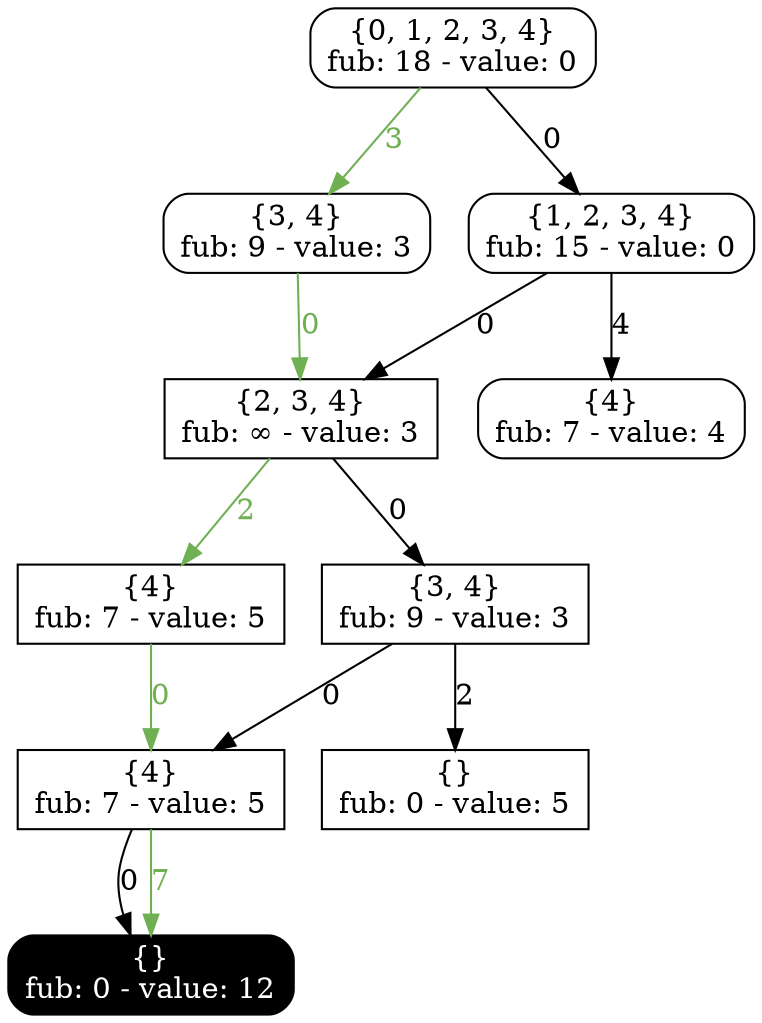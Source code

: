 digraph relaxed{
11 [label="{0, 1, 2, 3, 4}
fub: 18 - value: 0", style=rounded, shape=rectangle, tooltip="Exact node"];
13 [label="{3, 4}
fub: 9 - value: 3", style=rounded, shape=rectangle, tooltip="Exact node"];
12 [label="{1, 2, 3, 4}
fub: 15 - value: 0", style=rounded, shape=rectangle, tooltip="Exact node"];
16 [label="{4}
fub: 7 - value: 4", style=rounded, shape=rectangle, tooltip="Exact node"];
17 [label="{2, 3, 4}
fub: ∞ - value: 3", shape=box, tooltip="Relaxed node"];
19 [label="{4}
fub: 7 - value: 5", shape=box, tooltip="Relaxed node"];
18 [label="{3, 4}
fub: 9 - value: 3", shape=box, tooltip="Relaxed node"];
20 [label="{4}
fub: 7 - value: 5", shape=box, tooltip="Relaxed node"];
21 [label="{}
fub: 0 - value: 5", shape=box, tooltip="Relaxed node"];
22 [label="{}
fub: 0 - value: 12", shape=box, tooltip="Relaxed node", style="filled, rounded", shape=rectangle, color=black, fontcolor=white, tooltip="Terminal node"];
17 -> 19 [label=2, tooltip="Decision: assign 1 to var 2", color="#6fb052", fontcolor="#6fb052"];
20 -> 22 [label=0, tooltip="Decision: assign 0 to var 4"];
13 -> 17 [label=0, tooltip="Decision: assign 0 to var 1", color="#6fb052", fontcolor="#6fb052"];
12 -> 16 [label=4, tooltip="Decision: assign 1 to var 1"];
12 -> 17 [label=0, tooltip="Decision: assign 0 to var 1"];
18 -> 21 [label=2, tooltip="Decision: assign 1 to var 3"];
11 -> 12 [label=0, tooltip="Decision: assign 0 to var 0"];
18 -> 20 [label=0, tooltip="Decision: assign 0 to var 3"];
17 -> 18 [label=0, tooltip="Decision: assign 0 to var 2"];
11 -> 13 [label=3, tooltip="Decision: assign 1 to var 0", color="#6fb052", fontcolor="#6fb052"];
19 -> 20 [label=0, tooltip="Decision: assign 0 to var 3", color="#6fb052", fontcolor="#6fb052"];
20 -> 22 [label=7, tooltip="Decision: assign 1 to var 4", color="#6fb052", fontcolor="#6fb052"];
}